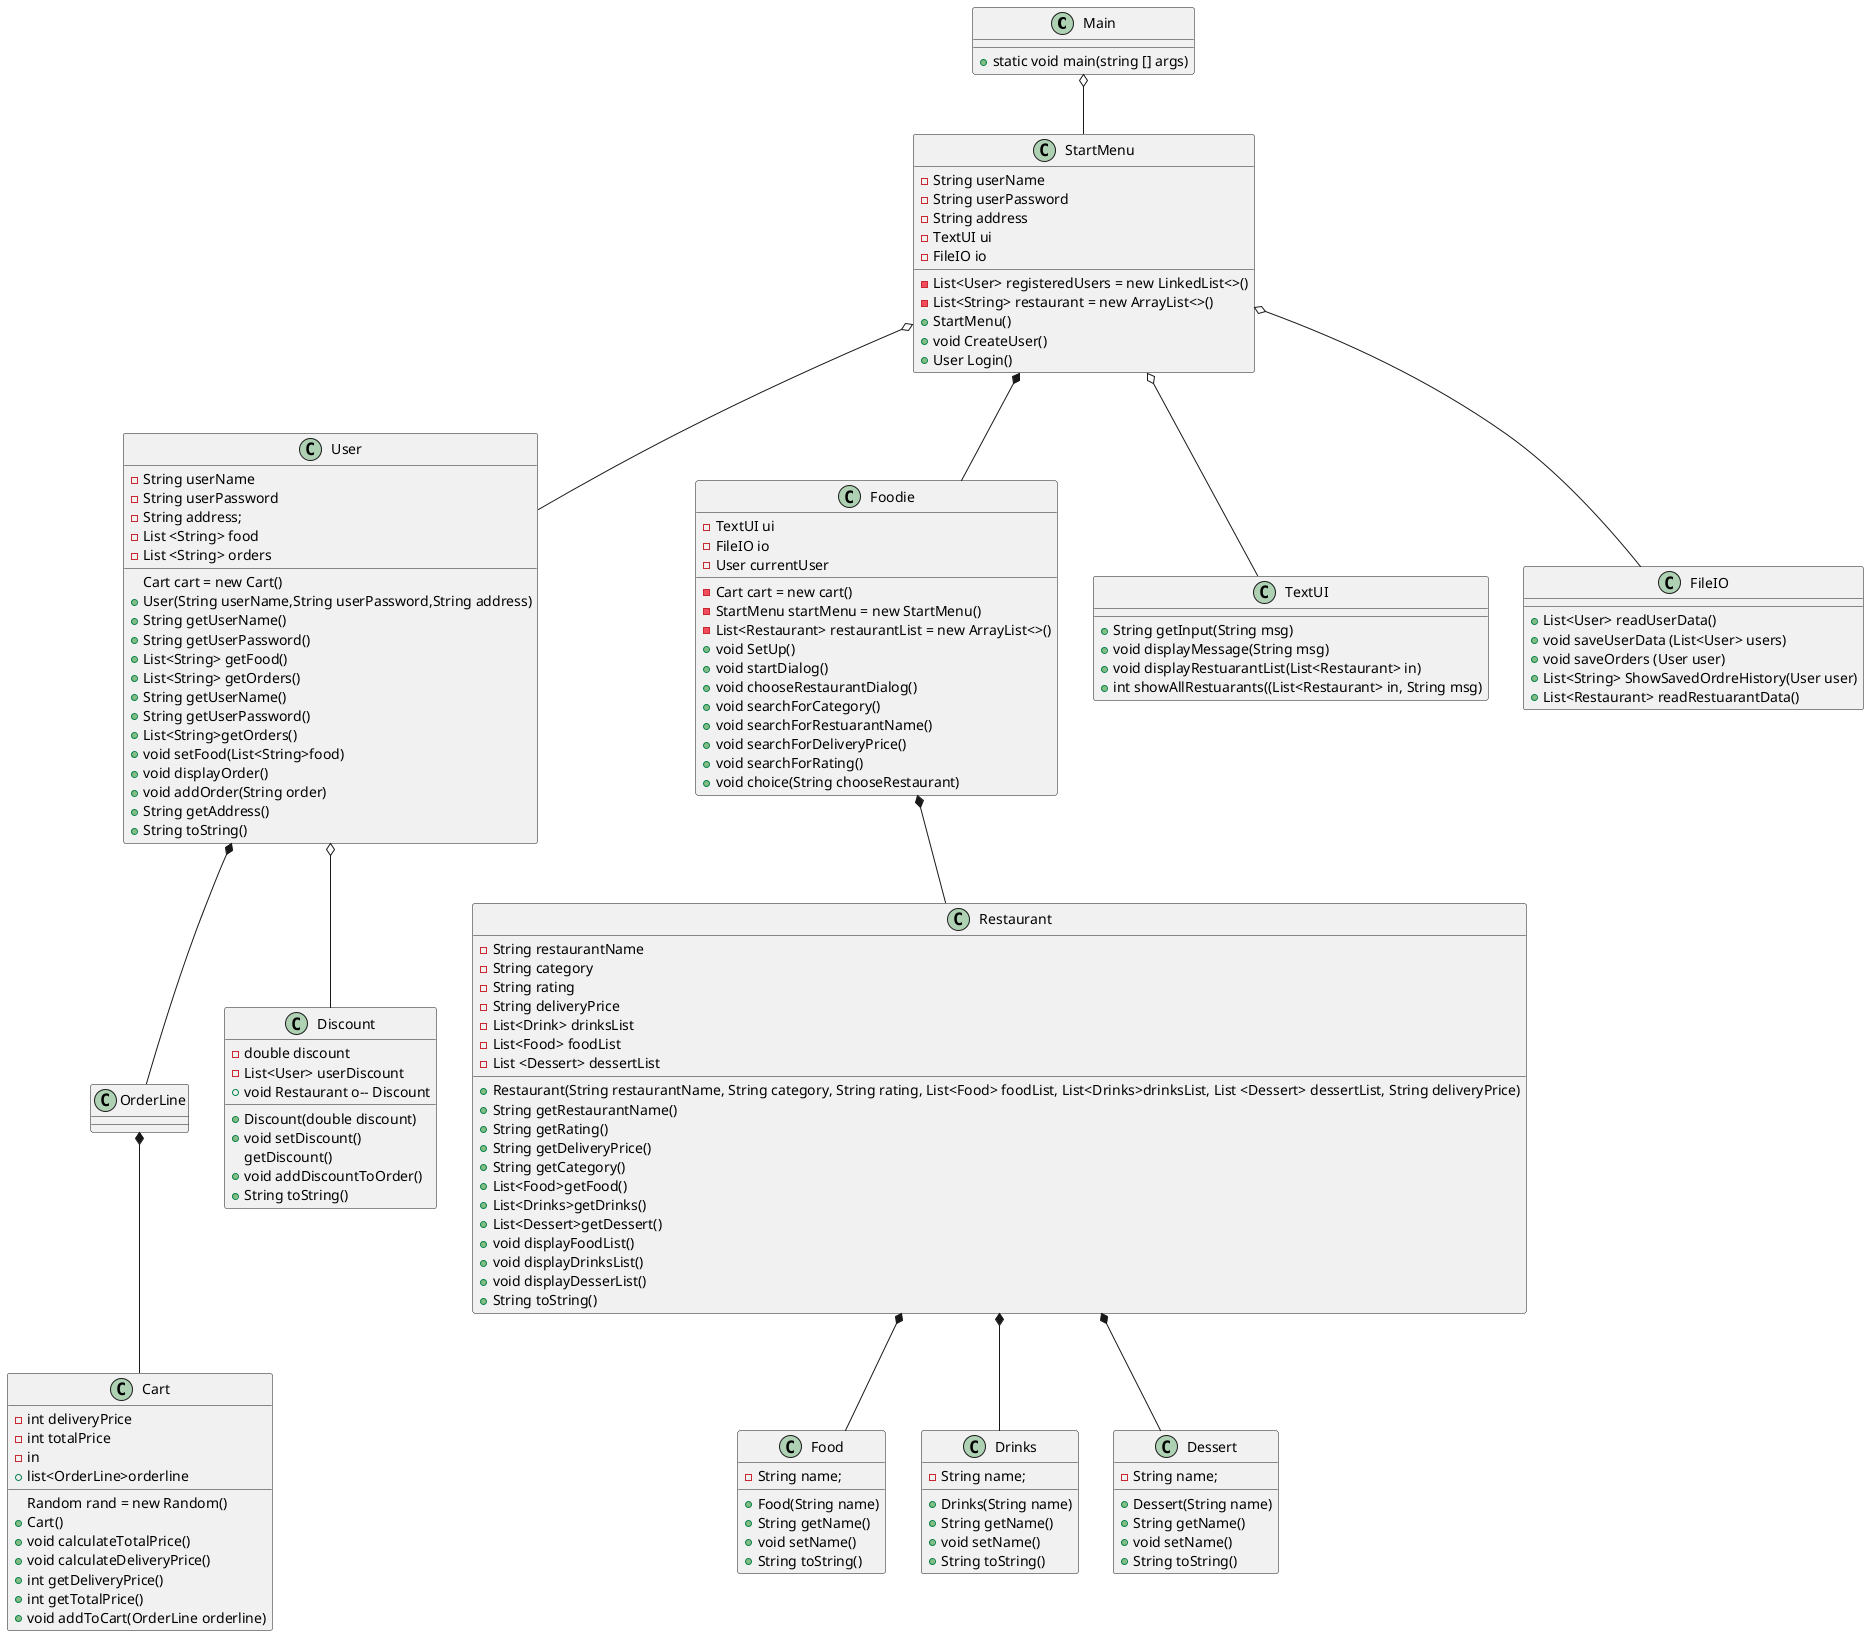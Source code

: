 @startuml
'https://plantuml.com/object-diagram

class Main{
+ static void main(string [] args)
}

class StartMenu{
- String userName
- String userPassword
- String address
- List<User> registeredUsers = new LinkedList<>()
- List<String> restaurant = new ArrayList<>()
- TextUI ui
- FileIO io
+ StartMenu()
+ void CreateUser()
+ User Login()
}

class User{
- String userName
- String userPassword
- String address;
- List <String> food
- List <String> orders
  Cart cart = new Cart()
+ User(String userName,String userPassword,String address)
+ String getUserName()
+ String getUserPassword()
+ List<String> getFood()
+ List<String> getOrders()
+ String getUserName()
+ String getUserPassword()
+ List<String>getOrders()
+ void setFood(List<String>food)
+ void displayOrder()
+ void addOrder(String order)
+ String getAddress()
+ String toString()
}

class OrderLine{

}


class Cart{
Random rand = new Random()
- int deliveryPrice
- int totalPrice
- in
+ list<OrderLine>orderline
+ Cart()
+ void calculateTotalPrice()
+ void calculateDeliveryPrice()
+ int getDeliveryPrice()
+ int getTotalPrice()
+ void addToCart(OrderLine orderline)
}

 class Restaurant{
- String restaurantName
- String category
- String rating
- String deliveryPrice
- List<Drink> drinksList
- List<Food> foodList
- List <Dessert> dessertList
+ Restaurant(String restaurantName, String category, String rating, List<Food> foodList, List<Drinks>drinksList, List <Dessert> dessertList, String deliveryPrice)
+ String getRestaurantName()
+ String getRating()
+ String getDeliveryPrice()
+ String getCategory()
+ List<Food>getFood()
+ List<Drinks>getDrinks()
+ List<Dessert>getDessert()
+ void displayFoodList()
+ void displayDrinksList()
+ void displayDesserList()
+ String toString()
}

class Foodie{
- TextUI ui
- FileIO io
- Cart cart = new cart()
- StartMenu startMenu = new StartMenu()
- User currentUser
- List<Restaurant> restaurantList = new ArrayList<>()
+ void SetUp()
+ void startDialog()
+ void chooseRestaurantDialog()
+ void searchForCategory()
+ void searchForRestuarantName()
+ void searchForDeliveryPrice()
+ void searchForRating()
+ void choice(String chooseRestaurant)
}

class Food{
- String name;
+ Food(String name)
+ String getName()
+ void setName()
+ String toString()
}

class Drinks{
- String name;
+ Drinks(String name)
+ String getName()
+ void setName()
+ String toString()
}

class Dessert{
- String name;
+ Dessert(String name)
+ String getName()
+ void setName()
+ String toString()
}

class Discount{
- double discount
- List<User> userDiscount
+ Discount(double discount)
+ void setDiscount()
+ void Restaurant o-- Discount
getDiscount()
+ void addDiscountToOrder()
+ String toString()
}

class TextUI{
+ String getInput(String msg)
+ void displayMessage(String msg)
+ void displayRestuarantList(List<Restaurant> in)
+ int showAllRestuarants((List<Restaurant> in, String msg)
}

class FileIO{
+ List<User> readUserData()
+ void saveUserData (List<User> users)
+ void saveOrders (User user)
+ List<String> ShowSavedOrdreHistory(User user)
+ List<Restaurant> readRestuarantData()
}


Main o-- StartMenu

StartMenu o-- TextUI
StartMenu o-- FileIO
StartMenu o-- User
StartMenu *-- Foodie

Foodie *-- Restaurant

User *-- OrderLine
User o-- Discount

OrderLine *-- Cart

Restaurant *-- Food
Restaurant *-- Drinks
Restaurant *-- Dessert

@enduml

